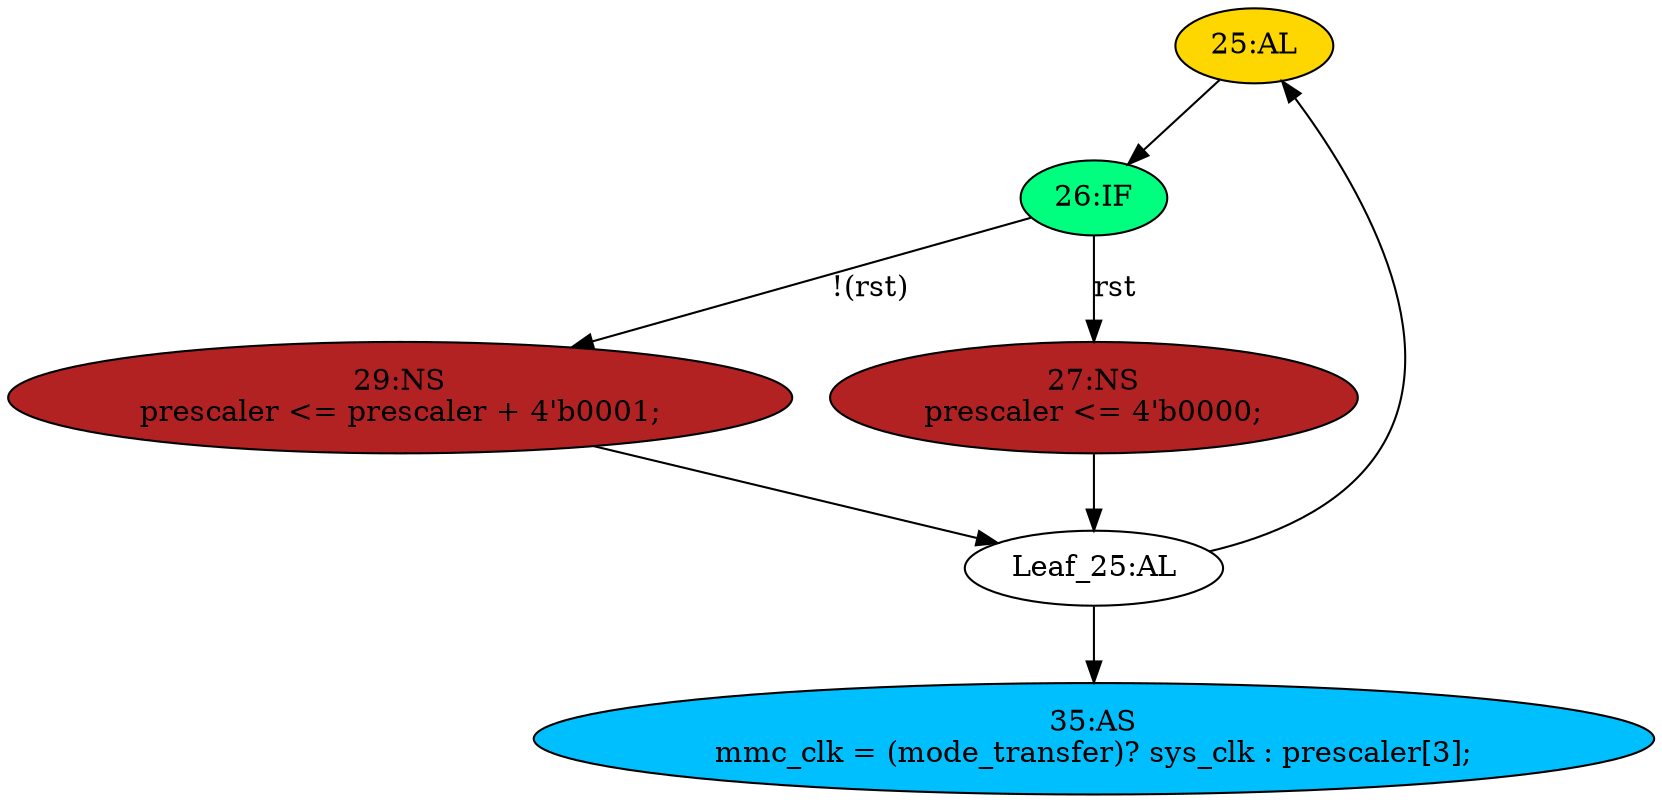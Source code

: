 strict digraph "compose( ,  )" {
	node [label="\N"];
	"25:AL"	 [ast="<pyverilog.vparser.ast.Always object at 0x7f35f32211d0>",
		clk_sens=True,
		fillcolor=gold,
		label="25:AL",
		sens="['sys_clk']",
		statements="[]",
		style=filled,
		typ=Always,
		use_var="['rst', 'prescaler']"];
	"26:IF"	 [ast="<pyverilog.vparser.ast.IfStatement object at 0x7f35f31c5990>",
		fillcolor=springgreen,
		label="26:IF",
		statements="[]",
		style=filled,
		typ=IfStatement];
	"25:AL" -> "26:IF"	 [cond="[]",
		lineno=None];
	"Leaf_25:AL"	 [def_var="['prescaler']",
		label="Leaf_25:AL"];
	"Leaf_25:AL" -> "25:AL";
	"35:AS"	 [ast="<pyverilog.vparser.ast.Assign object at 0x7f35f321cc90>",
		def_var="['mmc_clk']",
		fillcolor=deepskyblue,
		label="35:AS
mmc_clk = (mode_transfer)? sys_clk : prescaler[3];",
		statements="[]",
		style=filled,
		typ=Assign,
		use_var="['mode_transfer', 'sys_clk', 'prescaler']"];
	"Leaf_25:AL" -> "35:AS";
	"29:NS"	 [ast="<pyverilog.vparser.ast.NonblockingSubstitution object at 0x7f35f3213990>",
		fillcolor=firebrick,
		label="29:NS
prescaler <= prescaler + 4'b0001;",
		statements="[<pyverilog.vparser.ast.NonblockingSubstitution object at 0x7f35f3213990>]",
		style=filled,
		typ=NonblockingSubstitution];
	"26:IF" -> "29:NS"	 [cond="['rst']",
		label="!(rst)",
		lineno=26];
	"27:NS"	 [ast="<pyverilog.vparser.ast.NonblockingSubstitution object at 0x7f35f31c5290>",
		fillcolor=firebrick,
		label="27:NS
prescaler <= 4'b0000;",
		statements="[<pyverilog.vparser.ast.NonblockingSubstitution object at 0x7f35f31c5290>]",
		style=filled,
		typ=NonblockingSubstitution];
	"26:IF" -> "27:NS"	 [cond="['rst']",
		label=rst,
		lineno=26];
	"29:NS" -> "Leaf_25:AL"	 [cond="[]",
		lineno=None];
	"27:NS" -> "Leaf_25:AL"	 [cond="[]",
		lineno=None];
}
